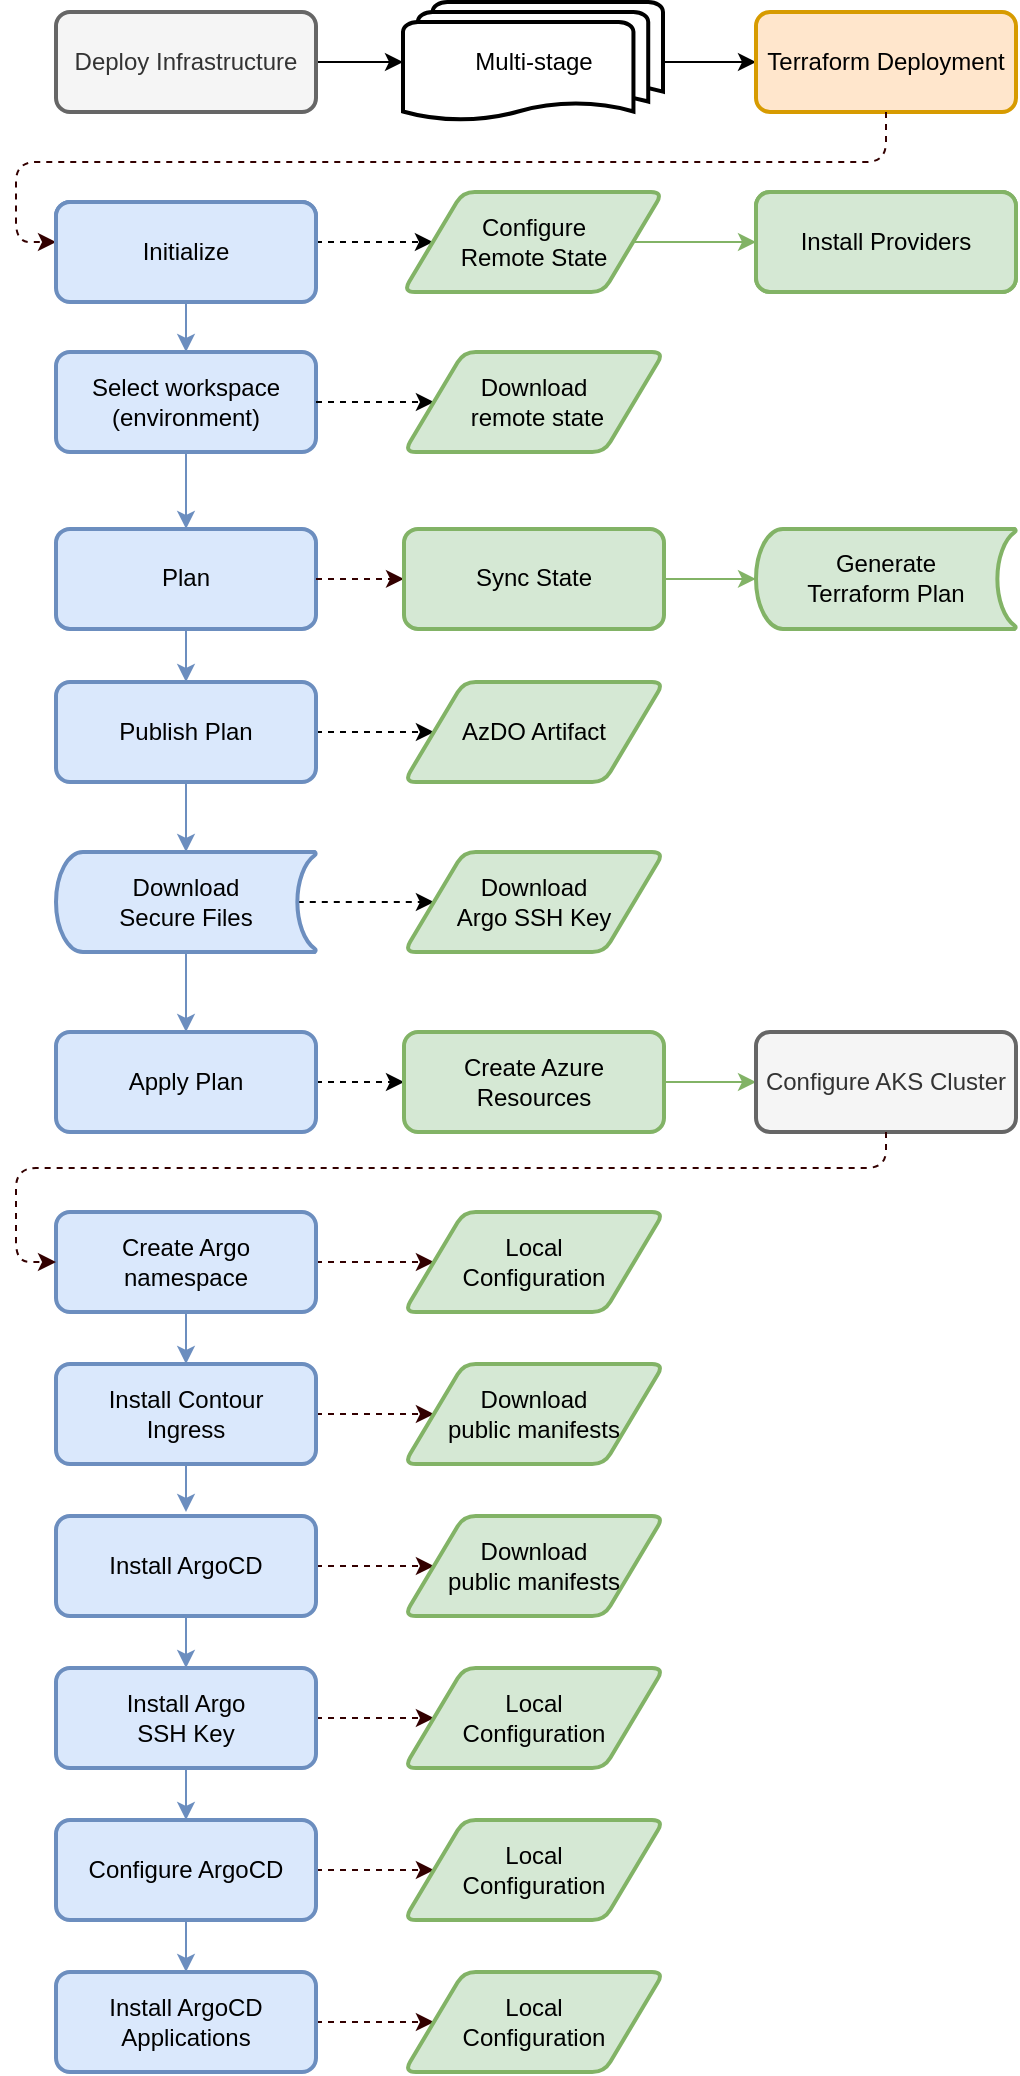 <mxfile version="14.5.1" type="device"><diagram id="C5RBs43oDa-KdzZeNtuy" name="Page-1"><mxGraphModel dx="2062" dy="1192" grid="1" gridSize="10" guides="1" tooltips="1" connect="1" arrows="1" fold="1" page="1" pageScale="1" pageWidth="827" pageHeight="1169" math="0" shadow="0"><root><mxCell id="WIyWlLk6GJQsqaUBKTNV-0"/><mxCell id="WIyWlLk6GJQsqaUBKTNV-1" parent="WIyWlLk6GJQsqaUBKTNV-0"/><mxCell id="Brxr8h6MqCH7-4QHnwM7-2" value="" style="edgeStyle=orthogonalEdgeStyle;rounded=0;orthogonalLoop=1;jettySize=auto;html=1;" edge="1" parent="WIyWlLk6GJQsqaUBKTNV-1" source="Brxr8h6MqCH7-4QHnwM7-0" target="Brxr8h6MqCH7-4QHnwM7-1"><mxGeometry relative="1" as="geometry"/></mxCell><mxCell id="Brxr8h6MqCH7-4QHnwM7-0" value="Deploy Infrastructure" style="rounded=1;whiteSpace=wrap;html=1;absoluteArcSize=1;arcSize=14;strokeWidth=2;fillColor=#f5f5f5;strokeColor=#666666;fontColor=#333333;" vertex="1" parent="WIyWlLk6GJQsqaUBKTNV-1"><mxGeometry x="80" y="40" width="130" height="50" as="geometry"/></mxCell><mxCell id="Brxr8h6MqCH7-4QHnwM7-4" value="" style="edgeStyle=orthogonalEdgeStyle;rounded=0;orthogonalLoop=1;jettySize=auto;html=1;exitX=1;exitY=0.5;exitDx=0;exitDy=0;exitPerimeter=0;" edge="1" parent="WIyWlLk6GJQsqaUBKTNV-1" source="Brxr8h6MqCH7-4QHnwM7-1" target="Brxr8h6MqCH7-4QHnwM7-3"><mxGeometry relative="1" as="geometry"/></mxCell><mxCell id="Brxr8h6MqCH7-4QHnwM7-1" value="Multi-stage" style="strokeWidth=2;html=1;shape=mxgraph.flowchart.multi-document;whiteSpace=wrap;" vertex="1" parent="WIyWlLk6GJQsqaUBKTNV-1"><mxGeometry x="253.5" y="35" width="130" height="60" as="geometry"/></mxCell><mxCell id="Brxr8h6MqCH7-4QHnwM7-3" value="Terraform Deployment" style="rounded=1;whiteSpace=wrap;html=1;absoluteArcSize=1;arcSize=14;strokeWidth=2;fillColor=#ffe6cc;strokeColor=#d79b00;" vertex="1" parent="WIyWlLk6GJQsqaUBKTNV-1"><mxGeometry x="430" y="40" width="130" height="50" as="geometry"/></mxCell><mxCell id="Brxr8h6MqCH7-4QHnwM7-10" value="" style="edgeStyle=orthogonalEdgeStyle;rounded=0;orthogonalLoop=1;jettySize=auto;html=1;fillColor=#dae8fc;strokeColor=#6c8ebf;" edge="1" parent="WIyWlLk6GJQsqaUBKTNV-1" source="Brxr8h6MqCH7-4QHnwM7-5" target="Brxr8h6MqCH7-4QHnwM7-6"><mxGeometry relative="1" as="geometry"/></mxCell><mxCell id="Brxr8h6MqCH7-4QHnwM7-18" value="" style="edgeStyle=orthogonalEdgeStyle;rounded=0;orthogonalLoop=1;jettySize=auto;html=1;dashed=1;" edge="1" parent="WIyWlLk6GJQsqaUBKTNV-1" source="Brxr8h6MqCH7-4QHnwM7-5" target="Brxr8h6MqCH7-4QHnwM7-17"><mxGeometry relative="1" as="geometry"/></mxCell><mxCell id="Brxr8h6MqCH7-4QHnwM7-5" value="Initialize" style="rounded=1;whiteSpace=wrap;html=1;absoluteArcSize=1;arcSize=14;strokeWidth=2;fillColor=#dae8fc;strokeColor=#6c8ebf;" vertex="1" parent="WIyWlLk6GJQsqaUBKTNV-1"><mxGeometry x="80" y="135" width="130" height="40" as="geometry"/></mxCell><mxCell id="Brxr8h6MqCH7-4QHnwM7-11" value="" style="edgeStyle=orthogonalEdgeStyle;rounded=0;orthogonalLoop=1;jettySize=auto;html=1;fillColor=#dae8fc;strokeColor=#6c8ebf;" edge="1" parent="WIyWlLk6GJQsqaUBKTNV-1" source="Brxr8h6MqCH7-4QHnwM7-6" target="Brxr8h6MqCH7-4QHnwM7-7"><mxGeometry relative="1" as="geometry"/></mxCell><mxCell id="Brxr8h6MqCH7-4QHnwM7-6" value="Select workspace (environment)" style="rounded=1;whiteSpace=wrap;html=1;absoluteArcSize=1;arcSize=14;strokeWidth=2;fillColor=#dae8fc;strokeColor=#6c8ebf;" vertex="1" parent="WIyWlLk6GJQsqaUBKTNV-1"><mxGeometry x="80" y="210" width="130" height="50" as="geometry"/></mxCell><mxCell id="Brxr8h6MqCH7-4QHnwM7-12" value="" style="edgeStyle=orthogonalEdgeStyle;rounded=0;orthogonalLoop=1;jettySize=auto;html=1;fillColor=#dae8fc;strokeColor=#6c8ebf;" edge="1" parent="WIyWlLk6GJQsqaUBKTNV-1" source="Brxr8h6MqCH7-4QHnwM7-7" target="Brxr8h6MqCH7-4QHnwM7-8"><mxGeometry relative="1" as="geometry"/></mxCell><mxCell id="Brxr8h6MqCH7-4QHnwM7-36" value="" style="edgeStyle=orthogonalEdgeStyle;rounded=0;orthogonalLoop=1;jettySize=auto;html=1;dashed=1;exitX=1;exitY=0.5;exitDx=0;exitDy=0;" edge="1" parent="WIyWlLk6GJQsqaUBKTNV-1" source="Brxr8h6MqCH7-4QHnwM7-6" target="Brxr8h6MqCH7-4QHnwM7-34"><mxGeometry relative="1" as="geometry"/></mxCell><mxCell id="Brxr8h6MqCH7-4QHnwM7-7" value="Plan" style="rounded=1;whiteSpace=wrap;html=1;absoluteArcSize=1;arcSize=14;strokeWidth=2;fillColor=#dae8fc;strokeColor=#6c8ebf;" vertex="1" parent="WIyWlLk6GJQsqaUBKTNV-1"><mxGeometry x="80" y="298.44" width="130" height="50" as="geometry"/></mxCell><mxCell id="Brxr8h6MqCH7-4QHnwM7-27" value="" style="edgeStyle=orthogonalEdgeStyle;rounded=0;orthogonalLoop=1;jettySize=auto;html=1;dashed=1;" edge="1" parent="WIyWlLk6GJQsqaUBKTNV-1" source="Brxr8h6MqCH7-4QHnwM7-8" target="Brxr8h6MqCH7-4QHnwM7-14"><mxGeometry relative="1" as="geometry"/></mxCell><mxCell id="Brxr8h6MqCH7-4QHnwM7-31" value="" style="edgeStyle=orthogonalEdgeStyle;rounded=0;orthogonalLoop=1;jettySize=auto;html=1;fillColor=#dae8fc;strokeColor=#6c8ebf;" edge="1" parent="WIyWlLk6GJQsqaUBKTNV-1" source="Brxr8h6MqCH7-4QHnwM7-8" target="Brxr8h6MqCH7-4QHnwM7-24"><mxGeometry relative="1" as="geometry"/></mxCell><mxCell id="Brxr8h6MqCH7-4QHnwM7-8" value="Publish Plan" style="rounded=1;whiteSpace=wrap;html=1;absoluteArcSize=1;arcSize=14;strokeWidth=2;fillColor=#dae8fc;strokeColor=#6c8ebf;" vertex="1" parent="WIyWlLk6GJQsqaUBKTNV-1"><mxGeometry x="80" y="375" width="130" height="50" as="geometry"/></mxCell><mxCell id="Brxr8h6MqCH7-4QHnwM7-28" value="" style="edgeStyle=orthogonalEdgeStyle;rounded=0;orthogonalLoop=1;jettySize=auto;html=1;dashed=1;" edge="1" parent="WIyWlLk6GJQsqaUBKTNV-1" source="Brxr8h6MqCH7-4QHnwM7-13" target="Brxr8h6MqCH7-4QHnwM7-21"><mxGeometry relative="1" as="geometry"/></mxCell><mxCell id="Brxr8h6MqCH7-4QHnwM7-13" value="Apply Plan" style="rounded=1;whiteSpace=wrap;html=1;absoluteArcSize=1;arcSize=14;strokeWidth=2;fillColor=#dae8fc;strokeColor=#6c8ebf;" vertex="1" parent="WIyWlLk6GJQsqaUBKTNV-1"><mxGeometry x="80" y="550" width="130" height="50" as="geometry"/></mxCell><mxCell id="Brxr8h6MqCH7-4QHnwM7-14" value="AzDO Artifact" style="shape=parallelogram;html=1;strokeWidth=2;perimeter=parallelogramPerimeter;whiteSpace=wrap;rounded=1;arcSize=12;size=0.23;fillColor=#d5e8d4;strokeColor=#82b366;" vertex="1" parent="WIyWlLk6GJQsqaUBKTNV-1"><mxGeometry x="254" y="375" width="130" height="50" as="geometry"/></mxCell><mxCell id="Brxr8h6MqCH7-4QHnwM7-20" value="" style="edgeStyle=orthogonalEdgeStyle;rounded=0;orthogonalLoop=1;jettySize=auto;html=1;fillColor=#d5e8d4;strokeColor=#82b366;" edge="1" parent="WIyWlLk6GJQsqaUBKTNV-1" source="Brxr8h6MqCH7-4QHnwM7-17" target="Brxr8h6MqCH7-4QHnwM7-19"><mxGeometry relative="1" as="geometry"/></mxCell><mxCell id="Brxr8h6MqCH7-4QHnwM7-17" value="Configure&lt;br&gt;Remote State" style="shape=parallelogram;html=1;strokeWidth=2;perimeter=parallelogramPerimeter;whiteSpace=wrap;rounded=1;arcSize=12;size=0.23;fillColor=#d5e8d4;strokeColor=#82b366;" vertex="1" parent="WIyWlLk6GJQsqaUBKTNV-1"><mxGeometry x="253.5" y="130" width="130" height="50" as="geometry"/></mxCell><mxCell id="Brxr8h6MqCH7-4QHnwM7-19" value="Install Providers" style="rounded=1;whiteSpace=wrap;html=1;absoluteArcSize=1;arcSize=14;strokeWidth=2;fillColor=#d5e8d4;strokeColor=#82b366;" vertex="1" parent="WIyWlLk6GJQsqaUBKTNV-1"><mxGeometry x="430" y="130" width="130" height="50" as="geometry"/></mxCell><mxCell id="Brxr8h6MqCH7-4QHnwM7-25" value="" style="rounded=1;orthogonalLoop=1;jettySize=auto;html=1;fillColor=#d5e8d4;strokeColor=#82b366;entryX=0;entryY=0.5;entryDx=0;entryDy=0;exitX=1;exitY=0.5;exitDx=0;exitDy=0;" edge="1" parent="WIyWlLk6GJQsqaUBKTNV-1" source="Brxr8h6MqCH7-4QHnwM7-21" target="Brxr8h6MqCH7-4QHnwM7-23"><mxGeometry relative="1" as="geometry"/></mxCell><mxCell id="Brxr8h6MqCH7-4QHnwM7-21" value="Create Azure Resources" style="rounded=1;whiteSpace=wrap;html=1;absoluteArcSize=1;arcSize=14;strokeWidth=2;fillColor=#d5e8d4;strokeColor=#82b366;" vertex="1" parent="WIyWlLk6GJQsqaUBKTNV-1"><mxGeometry x="254" y="550" width="130" height="50" as="geometry"/></mxCell><mxCell id="Brxr8h6MqCH7-4QHnwM7-23" value="Configure AKS Cluster" style="rounded=1;whiteSpace=wrap;html=1;absoluteArcSize=1;arcSize=14;strokeWidth=2;fillColor=#f5f5f5;strokeColor=#666666;fontColor=#333333;" vertex="1" parent="WIyWlLk6GJQsqaUBKTNV-1"><mxGeometry x="430" y="550" width="130" height="50" as="geometry"/></mxCell><mxCell id="Brxr8h6MqCH7-4QHnwM7-32" value="" style="edgeStyle=orthogonalEdgeStyle;rounded=0;orthogonalLoop=1;jettySize=auto;html=1;fillColor=#dae8fc;strokeColor=#6c8ebf;" edge="1" parent="WIyWlLk6GJQsqaUBKTNV-1" source="Brxr8h6MqCH7-4QHnwM7-24" target="Brxr8h6MqCH7-4QHnwM7-13"><mxGeometry relative="1" as="geometry"/></mxCell><mxCell id="Brxr8h6MqCH7-4QHnwM7-42" value="" style="edgeStyle=orthogonalEdgeStyle;rounded=0;orthogonalLoop=1;jettySize=auto;html=1;exitX=0.93;exitY=0.5;exitDx=0;exitDy=0;exitPerimeter=0;dashed=1;" edge="1" parent="WIyWlLk6GJQsqaUBKTNV-1" source="Brxr8h6MqCH7-4QHnwM7-24" target="Brxr8h6MqCH7-4QHnwM7-41"><mxGeometry relative="1" as="geometry"/></mxCell><mxCell id="Brxr8h6MqCH7-4QHnwM7-24" value="Download&lt;br&gt;Secure Files" style="strokeWidth=2;html=1;shape=mxgraph.flowchart.stored_data;whiteSpace=wrap;fillColor=#dae8fc;strokeColor=#6c8ebf;" vertex="1" parent="WIyWlLk6GJQsqaUBKTNV-1"><mxGeometry x="80" y="460" width="130" height="50" as="geometry"/></mxCell><mxCell id="Brxr8h6MqCH7-4QHnwM7-33" value="Generate&lt;br&gt;Terraform Plan" style="strokeWidth=2;html=1;shape=mxgraph.flowchart.stored_data;whiteSpace=wrap;fillColor=#d5e8d4;strokeColor=#82b366;" vertex="1" parent="WIyWlLk6GJQsqaUBKTNV-1"><mxGeometry x="430" y="298.44" width="130" height="50" as="geometry"/></mxCell><mxCell id="Brxr8h6MqCH7-4QHnwM7-37" value="" style="edgeStyle=orthogonalEdgeStyle;rounded=0;orthogonalLoop=1;jettySize=auto;html=1;fillColor=#d5e8d4;exitX=1;exitY=0.5;exitDx=0;exitDy=0;dashed=1;strokeColor=#330000;" edge="1" parent="WIyWlLk6GJQsqaUBKTNV-1" source="Brxr8h6MqCH7-4QHnwM7-7" target="Brxr8h6MqCH7-4QHnwM7-35"><mxGeometry relative="1" as="geometry"/></mxCell><mxCell id="Brxr8h6MqCH7-4QHnwM7-34" value="Download&lt;br&gt;&amp;nbsp;remote state" style="shape=parallelogram;html=1;strokeWidth=2;perimeter=parallelogramPerimeter;whiteSpace=wrap;rounded=1;arcSize=12;size=0.23;fillColor=#d5e8d4;strokeColor=#82b366;" vertex="1" parent="WIyWlLk6GJQsqaUBKTNV-1"><mxGeometry x="254" y="210" width="130" height="50" as="geometry"/></mxCell><mxCell id="Brxr8h6MqCH7-4QHnwM7-38" value="" style="edgeStyle=orthogonalEdgeStyle;rounded=0;orthogonalLoop=1;jettySize=auto;html=1;fillColor=#d5e8d4;strokeColor=#82b366;" edge="1" parent="WIyWlLk6GJQsqaUBKTNV-1" source="Brxr8h6MqCH7-4QHnwM7-35" target="Brxr8h6MqCH7-4QHnwM7-33"><mxGeometry relative="1" as="geometry"/></mxCell><mxCell id="Brxr8h6MqCH7-4QHnwM7-35" value="Sync State" style="rounded=1;whiteSpace=wrap;html=1;absoluteArcSize=1;arcSize=14;strokeWidth=2;fillColor=#d5e8d4;strokeColor=#82b366;" vertex="1" parent="WIyWlLk6GJQsqaUBKTNV-1"><mxGeometry x="254" y="298.44" width="130" height="50" as="geometry"/></mxCell><mxCell id="Brxr8h6MqCH7-4QHnwM7-41" value="Download&lt;br&gt;Argo SSH Key" style="shape=parallelogram;html=1;strokeWidth=2;perimeter=parallelogramPerimeter;whiteSpace=wrap;rounded=1;arcSize=12;size=0.23;fillColor=#d5e8d4;strokeColor=#82b366;" vertex="1" parent="WIyWlLk6GJQsqaUBKTNV-1"><mxGeometry x="254" y="460" width="130" height="50" as="geometry"/></mxCell><mxCell id="Brxr8h6MqCH7-4QHnwM7-43" value="" style="endArrow=classic;html=1;dashed=1;strokeColor=#330000;exitX=0.5;exitY=1;exitDx=0;exitDy=0;entryX=0;entryY=0.5;entryDx=0;entryDy=0;edgeStyle=orthogonalEdgeStyle;" edge="1" parent="WIyWlLk6GJQsqaUBKTNV-1" source="Brxr8h6MqCH7-4QHnwM7-3" target="Brxr8h6MqCH7-4QHnwM7-5"><mxGeometry width="50" height="50" relative="1" as="geometry"><mxPoint x="630" y="320" as="sourcePoint"/><mxPoint x="680" y="270" as="targetPoint"/><Array as="points"><mxPoint x="495" y="115"/><mxPoint x="60" y="115"/><mxPoint x="60" y="155"/></Array></mxGeometry></mxCell><mxCell id="Brxr8h6MqCH7-4QHnwM7-55" value="" style="edgeStyle=none;rounded=1;orthogonalLoop=1;jettySize=auto;html=1;strokeColor=#6c8ebf;entryX=0.5;entryY=0;entryDx=0;entryDy=0;fillColor=#dae8fc;" edge="1" parent="WIyWlLk6GJQsqaUBKTNV-1" source="Brxr8h6MqCH7-4QHnwM7-45" target="Brxr8h6MqCH7-4QHnwM7-46"><mxGeometry relative="1" as="geometry"/></mxCell><mxCell id="Brxr8h6MqCH7-4QHnwM7-74" value="" style="edgeStyle=orthogonalEdgeStyle;rounded=1;orthogonalLoop=1;jettySize=auto;html=1;dashed=1;strokeColor=#330000;" edge="1" parent="WIyWlLk6GJQsqaUBKTNV-1" source="Brxr8h6MqCH7-4QHnwM7-45" target="Brxr8h6MqCH7-4QHnwM7-73"><mxGeometry relative="1" as="geometry"/></mxCell><mxCell id="Brxr8h6MqCH7-4QHnwM7-45" value="Create Argo namespace" style="rounded=1;whiteSpace=wrap;html=1;absoluteArcSize=1;arcSize=14;strokeWidth=2;fillColor=#dae8fc;strokeColor=#6c8ebf;" vertex="1" parent="WIyWlLk6GJQsqaUBKTNV-1"><mxGeometry x="80" y="640" width="130" height="50" as="geometry"/></mxCell><mxCell id="Brxr8h6MqCH7-4QHnwM7-54" value="" style="edgeStyle=none;rounded=1;orthogonalLoop=1;jettySize=auto;html=1;strokeColor=#6c8ebf;fillColor=#dae8fc;" edge="1" parent="WIyWlLk6GJQsqaUBKTNV-1" source="Brxr8h6MqCH7-4QHnwM7-46"><mxGeometry relative="1" as="geometry"><mxPoint x="145" y="790" as="targetPoint"/></mxGeometry></mxCell><mxCell id="Brxr8h6MqCH7-4QHnwM7-72" value="" style="edgeStyle=orthogonalEdgeStyle;rounded=1;orthogonalLoop=1;jettySize=auto;html=1;dashed=1;strokeColor=#330000;" edge="1" parent="WIyWlLk6GJQsqaUBKTNV-1" source="Brxr8h6MqCH7-4QHnwM7-46" target="Brxr8h6MqCH7-4QHnwM7-63"><mxGeometry relative="1" as="geometry"/></mxCell><mxCell id="Brxr8h6MqCH7-4QHnwM7-46" value="Install Contour&lt;br&gt;Ingress" style="rounded=1;whiteSpace=wrap;html=1;absoluteArcSize=1;arcSize=14;strokeWidth=2;fillColor=#dae8fc;strokeColor=#6c8ebf;" vertex="1" parent="WIyWlLk6GJQsqaUBKTNV-1"><mxGeometry x="80" y="716" width="130" height="50" as="geometry"/></mxCell><mxCell id="Brxr8h6MqCH7-4QHnwM7-60" value="" style="edgeStyle=none;rounded=1;orthogonalLoop=1;jettySize=auto;html=1;strokeColor=#6c8ebf;entryX=0.5;entryY=0;entryDx=0;entryDy=0;fillColor=#dae8fc;" edge="1" parent="WIyWlLk6GJQsqaUBKTNV-1" source="Brxr8h6MqCH7-4QHnwM7-47" target="Brxr8h6MqCH7-4QHnwM7-48"><mxGeometry relative="1" as="geometry"/></mxCell><mxCell id="Brxr8h6MqCH7-4QHnwM7-71" value="" style="edgeStyle=orthogonalEdgeStyle;rounded=1;orthogonalLoop=1;jettySize=auto;html=1;dashed=1;strokeColor=#330000;" edge="1" parent="WIyWlLk6GJQsqaUBKTNV-1" source="Brxr8h6MqCH7-4QHnwM7-47" target="Brxr8h6MqCH7-4QHnwM7-64"><mxGeometry relative="1" as="geometry"/></mxCell><mxCell id="Brxr8h6MqCH7-4QHnwM7-47" value="Install ArgoCD" style="rounded=1;whiteSpace=wrap;html=1;absoluteArcSize=1;arcSize=14;strokeWidth=2;fillColor=#dae8fc;strokeColor=#6c8ebf;" vertex="1" parent="WIyWlLk6GJQsqaUBKTNV-1"><mxGeometry x="80" y="792" width="130" height="50" as="geometry"/></mxCell><mxCell id="Brxr8h6MqCH7-4QHnwM7-58" value="" style="edgeStyle=none;rounded=1;orthogonalLoop=1;jettySize=auto;html=1;strokeColor=#6c8ebf;entryX=0.5;entryY=0;entryDx=0;entryDy=0;fillColor=#dae8fc;" edge="1" parent="WIyWlLk6GJQsqaUBKTNV-1" source="Brxr8h6MqCH7-4QHnwM7-48" target="Brxr8h6MqCH7-4QHnwM7-49"><mxGeometry relative="1" as="geometry"/></mxCell><mxCell id="Brxr8h6MqCH7-4QHnwM7-70" value="" style="edgeStyle=orthogonalEdgeStyle;rounded=1;orthogonalLoop=1;jettySize=auto;html=1;dashed=1;strokeColor=#330000;" edge="1" parent="WIyWlLk6GJQsqaUBKTNV-1" source="Brxr8h6MqCH7-4QHnwM7-48" target="Brxr8h6MqCH7-4QHnwM7-65"><mxGeometry relative="1" as="geometry"/></mxCell><mxCell id="Brxr8h6MqCH7-4QHnwM7-48" value="Install Argo&lt;br&gt;SSH Key" style="rounded=1;whiteSpace=wrap;html=1;absoluteArcSize=1;arcSize=14;strokeWidth=2;fillColor=#dae8fc;strokeColor=#6c8ebf;" vertex="1" parent="WIyWlLk6GJQsqaUBKTNV-1"><mxGeometry x="80" y="868" width="130" height="50" as="geometry"/></mxCell><mxCell id="Brxr8h6MqCH7-4QHnwM7-57" value="" style="edgeStyle=none;rounded=1;orthogonalLoop=1;jettySize=auto;html=1;strokeColor=#6c8ebf;fillColor=#dae8fc;" edge="1" parent="WIyWlLk6GJQsqaUBKTNV-1" source="Brxr8h6MqCH7-4QHnwM7-49" target="Brxr8h6MqCH7-4QHnwM7-50"><mxGeometry relative="1" as="geometry"/></mxCell><mxCell id="Brxr8h6MqCH7-4QHnwM7-69" value="" style="edgeStyle=orthogonalEdgeStyle;rounded=1;orthogonalLoop=1;jettySize=auto;html=1;dashed=1;strokeColor=#330000;" edge="1" parent="WIyWlLk6GJQsqaUBKTNV-1" source="Brxr8h6MqCH7-4QHnwM7-49" target="Brxr8h6MqCH7-4QHnwM7-66"><mxGeometry relative="1" as="geometry"/></mxCell><mxCell id="Brxr8h6MqCH7-4QHnwM7-49" value="Configure ArgoCD" style="rounded=1;whiteSpace=wrap;html=1;absoluteArcSize=1;arcSize=14;strokeWidth=2;fillColor=#dae8fc;strokeColor=#6c8ebf;" vertex="1" parent="WIyWlLk6GJQsqaUBKTNV-1"><mxGeometry x="80" y="944" width="130" height="50" as="geometry"/></mxCell><mxCell id="Brxr8h6MqCH7-4QHnwM7-68" value="" style="edgeStyle=orthogonalEdgeStyle;rounded=1;orthogonalLoop=1;jettySize=auto;html=1;dashed=1;strokeColor=#330000;" edge="1" parent="WIyWlLk6GJQsqaUBKTNV-1" source="Brxr8h6MqCH7-4QHnwM7-50" target="Brxr8h6MqCH7-4QHnwM7-67"><mxGeometry relative="1" as="geometry"/></mxCell><mxCell id="Brxr8h6MqCH7-4QHnwM7-50" value="Install ArgoCD Applications" style="rounded=1;whiteSpace=wrap;html=1;absoluteArcSize=1;arcSize=14;strokeWidth=2;fillColor=#dae8fc;strokeColor=#6c8ebf;" vertex="1" parent="WIyWlLk6GJQsqaUBKTNV-1"><mxGeometry x="80" y="1020" width="130" height="50" as="geometry"/></mxCell><mxCell id="Brxr8h6MqCH7-4QHnwM7-62" value="" style="endArrow=classic;html=1;dashed=1;strokeColor=#330000;exitX=0.5;exitY=1;exitDx=0;exitDy=0;edgeStyle=orthogonalEdgeStyle;entryX=0;entryY=0.5;entryDx=0;entryDy=0;" edge="1" parent="WIyWlLk6GJQsqaUBKTNV-1" source="Brxr8h6MqCH7-4QHnwM7-23" target="Brxr8h6MqCH7-4QHnwM7-45"><mxGeometry width="50" height="50" relative="1" as="geometry"><mxPoint x="480" y="750" as="sourcePoint"/><mxPoint x="220" y="660" as="targetPoint"/><Array as="points"><mxPoint x="495" y="618"/><mxPoint x="60" y="618"/><mxPoint x="60" y="665"/></Array></mxGeometry></mxCell><mxCell id="Brxr8h6MqCH7-4QHnwM7-63" value="Download&lt;br&gt;public manifests" style="shape=parallelogram;html=1;strokeWidth=2;perimeter=parallelogramPerimeter;whiteSpace=wrap;rounded=1;arcSize=12;size=0.23;fillColor=#d5e8d4;strokeColor=#82b366;" vertex="1" parent="WIyWlLk6GJQsqaUBKTNV-1"><mxGeometry x="254" y="716" width="130" height="50" as="geometry"/></mxCell><mxCell id="Brxr8h6MqCH7-4QHnwM7-64" value="Download&lt;br&gt;public manifests" style="shape=parallelogram;html=1;strokeWidth=2;perimeter=parallelogramPerimeter;whiteSpace=wrap;rounded=1;arcSize=12;size=0.23;fillColor=#d5e8d4;strokeColor=#82b366;" vertex="1" parent="WIyWlLk6GJQsqaUBKTNV-1"><mxGeometry x="254" y="792" width="130" height="50" as="geometry"/></mxCell><mxCell id="Brxr8h6MqCH7-4QHnwM7-65" value="Local&lt;br&gt;Configuration" style="shape=parallelogram;html=1;strokeWidth=2;perimeter=parallelogramPerimeter;whiteSpace=wrap;rounded=1;arcSize=12;size=0.23;fillColor=#d5e8d4;strokeColor=#82b366;" vertex="1" parent="WIyWlLk6GJQsqaUBKTNV-1"><mxGeometry x="254" y="868" width="130" height="50" as="geometry"/></mxCell><mxCell id="Brxr8h6MqCH7-4QHnwM7-66" value="Local&lt;br&gt;Configuration" style="shape=parallelogram;html=1;strokeWidth=2;perimeter=parallelogramPerimeter;whiteSpace=wrap;rounded=1;arcSize=12;size=0.23;fillColor=#d5e8d4;strokeColor=#82b366;" vertex="1" parent="WIyWlLk6GJQsqaUBKTNV-1"><mxGeometry x="254" y="944" width="130" height="50" as="geometry"/></mxCell><mxCell id="Brxr8h6MqCH7-4QHnwM7-67" value="Local&lt;br&gt;Configuration" style="shape=parallelogram;html=1;strokeWidth=2;perimeter=parallelogramPerimeter;whiteSpace=wrap;rounded=1;arcSize=12;size=0.23;fillColor=#d5e8d4;strokeColor=#82b366;" vertex="1" parent="WIyWlLk6GJQsqaUBKTNV-1"><mxGeometry x="254" y="1020" width="130" height="50" as="geometry"/></mxCell><mxCell id="Brxr8h6MqCH7-4QHnwM7-73" value="Local&lt;br&gt;Configuration" style="shape=parallelogram;html=1;strokeWidth=2;perimeter=parallelogramPerimeter;whiteSpace=wrap;rounded=1;arcSize=12;size=0.23;fillColor=#d5e8d4;strokeColor=#82b366;" vertex="1" parent="WIyWlLk6GJQsqaUBKTNV-1"><mxGeometry x="254" y="640" width="130" height="50" as="geometry"/></mxCell><mxCell id="Brxr8h6MqCH7-4QHnwM7-75" value="Initialize" style="rounded=1;whiteSpace=wrap;html=1;absoluteArcSize=1;arcSize=14;strokeWidth=2;fillColor=#dae8fc;strokeColor=#6c8ebf;" vertex="1" parent="WIyWlLk6GJQsqaUBKTNV-1"><mxGeometry x="80" y="135" width="130" height="50" as="geometry"/></mxCell><mxCell id="Brxr8h6MqCH7-4QHnwM7-77" value="Install Providers" style="rounded=1;whiteSpace=wrap;html=1;absoluteArcSize=1;arcSize=14;strokeWidth=2;fillColor=#d5e8d4;strokeColor=#82b366;" vertex="1" parent="WIyWlLk6GJQsqaUBKTNV-1"><mxGeometry x="430" y="130" width="130" height="50" as="geometry"/></mxCell></root></mxGraphModel></diagram></mxfile>